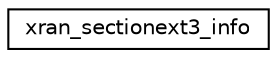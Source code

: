 digraph "Graphical Class Hierarchy"
{
 // LATEX_PDF_SIZE
  edge [fontname="Helvetica",fontsize="10",labelfontname="Helvetica",labelfontsize="10"];
  node [fontname="Helvetica",fontsize="10",shape=record];
  rankdir="LR";
  Node0 [label="xran_sectionext3_info",height=0.2,width=0.4,color="black", fillcolor="white", style="filled",URL="$structxran__sectionext3__info.html",tooltip=" "];
}
